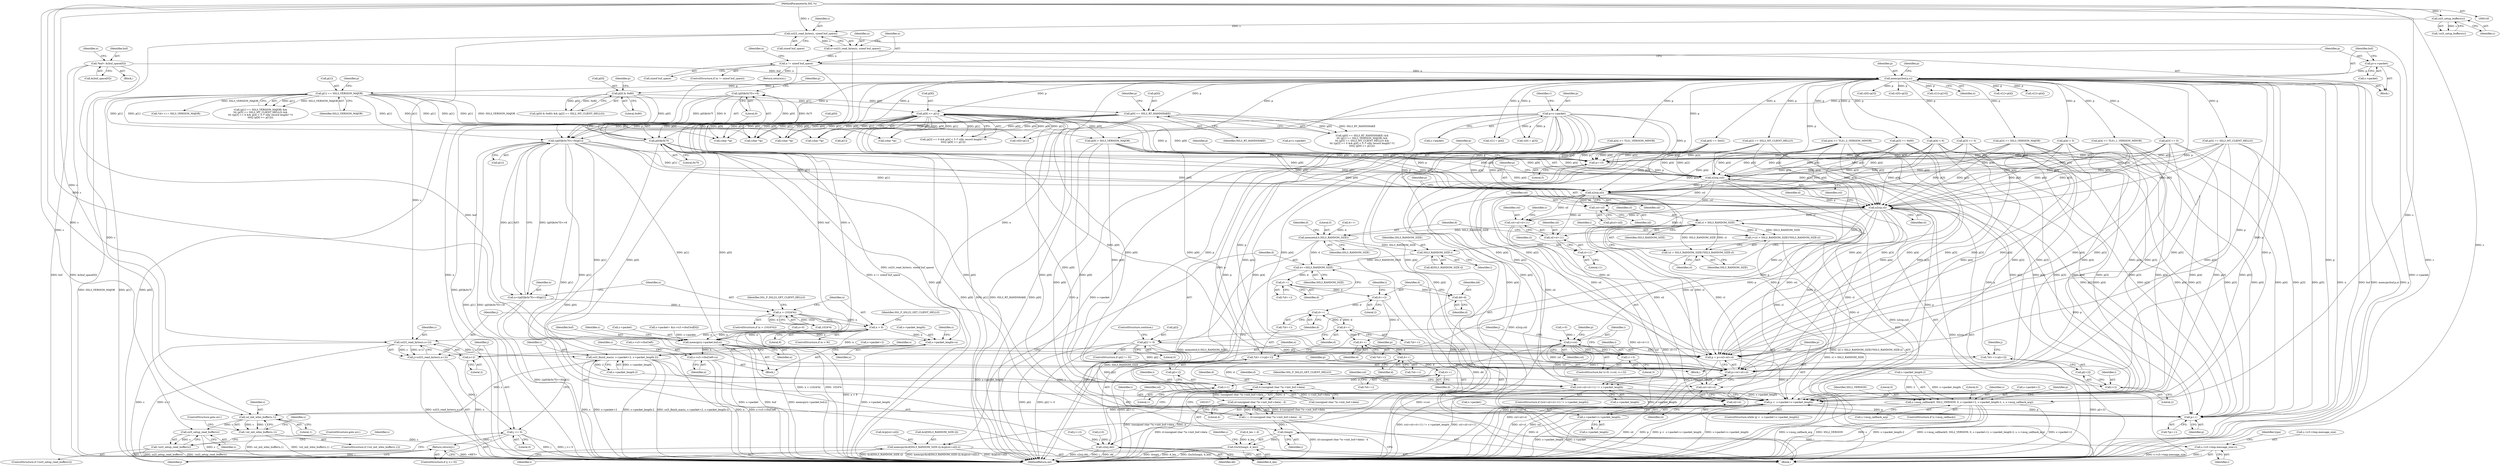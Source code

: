 digraph "0_openssl_26a59d9b46574e457870197dffa802871b4c8fc7_0@array" {
"1000736" [label="(Call,((p[0]&0x7f)<<8)|p[1])"];
"1000737" [label="(Call,(p[0]&0x7f)<<8)"];
"1000738" [label="(Call,p[0]&0x7f)"];
"1000715" [label="(Call,p=s->packet)"];
"1000219" [label="(Call,p[0] & 0x80)"];
"1000213" [label="(Call,memcpy(buf,p,n))"];
"1000150" [label="(Call,*buf= &(buf_space[0]))"];
"1000208" [label="(Call,p=s->packet)"];
"1000202" [label="(Call,n != sizeof buf_space)"];
"1000195" [label="(Call,n=ssl23_read_bytes(s, sizeof buf_space))"];
"1000197" [label="(Call,ssl23_read_bytes(s, sizeof buf_space))"];
"1000192" [label="(Call,ssl3_setup_buffers(s))"];
"1000146" [label="(MethodParameterIn,SSL *s)"];
"1000428" [label="(Call,p[0] == SSL3_RT_HANDSHAKE)"];
"1000434" [label="(Call,p[1] == SSL3_VERSION_MAJOR)"];
"1000457" [label="(Call,p[9] >= p[1])"];
"1000734" [label="(Call,n=((p[0]&0x7f)<<8)|p[1])"];
"1000748" [label="(Call,n > (1024*4))"];
"1000759" [label="(Call,n < 9)"];
"1000769" [label="(Call,ssl23_read_bytes(s,n+2))"];
"1000767" [label="(Call,j=ssl23_read_bytes(s,n+2))"];
"1000775" [label="(Call,j <= 0)"];
"1000778" [label="(Return,return(j);)"];
"1000780" [label="(Call,ssl3_finish_mac(s, s->packet+2, s->packet_length-2))"];
"1000796" [label="(Call,s->msg_callback(0, SSL2_VERSION, 0, s->packet+2, s->packet_length-2, s, s->msg_callback_arg))"];
"1001095" [label="(Call,ssl_init_wbio_buffer(s,1))"];
"1001094" [label="(Call,!ssl_init_wbio_buffer(s,1))"];
"1001116" [label="(Call,ssl3_setup_read_buffer(s))"];
"1001115" [label="(Call,!ssl3_setup_read_buffer(s))"];
"1000771" [label="(Call,n+2)"];
"1001099" [label="(Call,s->packet_length=n)"];
"1001133" [label="(Call,memcpy(s->packet,buf,n))"];
"1001139" [label="(Call,s->s3->rbuf.left=n)"];
"1000819" [label="(Call,p+=5)"];
"1000822" [label="(Call,n2s(p,csl))"];
"1000825" [label="(Call,n2s(p,sil))"];
"1000828" [label="(Call,n2s(p,cl))"];
"1000841" [label="(Call,(csl+sil+cl+11) != s->packet_length)"];
"1000985" [label="(Call,p <  s->packet+s->packet_length)"];
"1001000" [label="(Call,p++)"];
"1000987" [label="(Call,s->packet+s->packet_length)"];
"1000842" [label="(Call,csl+sil+cl+11)"];
"1000844" [label="(Call,sil+cl+11)"];
"1000846" [label="(Call,cl+11)"];
"1000883" [label="(Call,cl > SSL3_RANDOM_SIZE)"];
"1000880" [label="(Call,i=(cl > SSL3_RANDOM_SIZE)?SSL3_RANDOM_SIZE:cl)"];
"1000896" [label="(Call,SSL3_RANDOM_SIZE-i)"];
"1000892" [label="(Call,memcpy(&(d[SSL3_RANDOM_SIZE-i]),&(p[csl+sil]),i))"];
"1000906" [label="(Call,d+=SSL3_RANDOM_SIZE)"];
"1000911" [label="(Call,d++)"];
"1000917" [label="(Call,dd=d)"];
"1000962" [label="(Call,s2n(j,dd))"];
"1000920" [label="(Call,d+=2)"];
"1000943" [label="(Call,d++)"];
"1000952" [label="(Call,d++)"];
"1000967" [label="(Call,d++)"];
"1000972" [label="(Call,d++)"];
"1000997" [label="(Call,d++)"];
"1001005" [label="(Call,d-(unsigned char *)s->init_buf->data)"];
"1001004" [label="(Call,(d-(unsigned char *)s->init_buf->data) - 4)"];
"1001002" [label="(Call,i = (d-(unsigned char *)s->init_buf->data) - 4)"];
"1001016" [label="(Call,(long)i)"];
"1001015" [label="(Call,l2n3((long)i, d_len))"];
"1001038" [label="(Call,s->s3->tmp.message_size=i)"];
"1000882" [label="(Call,(cl > SSL3_RANDOM_SIZE)?SSL3_RANDOM_SIZE:cl)"];
"1000888" [label="(Call,memset(d,0,SSL3_RANDOM_SIZE))"];
"1000975" [label="(Call,p = p+csl+sil+cl)"];
"1000977" [label="(Call,p+csl+sil+cl)"];
"1000979" [label="(Call,csl+sil+cl)"];
"1000981" [label="(Call,sil+cl)"];
"1000935" [label="(Call,p[i] != 0)"];
"1000941" [label="(Call,*(d++)=p[i+1])"];
"1000950" [label="(Call,*(d++)=p[i+2])"];
"1000902" [label="(Call,csl+sil)"];
"1000927" [label="(Call,i<csl)"];
"1000930" [label="(Call,i+=3)"];
"1000947" [label="(Call,i+1)"];
"1000956" [label="(Call,i+2)"];
"1001073" [label="(Block,)"];
"1000797" [label="(Literal,0)"];
"1000243" [label="(Call,v[0]=p[3])"];
"1000830" [label="(Identifier,cl)"];
"1000810" [label="(Identifier,s)"];
"1000841" [label="(Call,(csl+sil+cl+11) != s->packet_length)"];
"1000868" [label="(Call,*(d++) = SSL3_VERSION_MAJOR)"];
"1000764" [label="(Identifier,SSL_F_SSL23_GET_CLIENT_HELLO)"];
"1000912" [label="(Identifier,d)"];
"1001049" [label="(Identifier,type)"];
"1000269" [label="(Call,p[3] == SSL3_VERSION_MAJOR)"];
"1001152" [label="(Identifier,s)"];
"1000948" [label="(Identifier,i)"];
"1000952" [label="(Call,d++)"];
"1000750" [label="(Call,1024*4)"];
"1000895" [label="(Identifier,d)"];
"1000769" [label="(Call,ssl23_read_bytes(s,n+2))"];
"1000435" [label="(Call,p[1])"];
"1000845" [label="(Identifier,sil)"];
"1001015" [label="(Call,l2n3((long)i, d_len))"];
"1000452" [label="(Call,p[4] < 5)"];
"1000920" [label="(Call,d+=2)"];
"1000971" [label="(Call,*(d++))"];
"1000152" [label="(Call,&(buf_space[0]))"];
"1000432" [label="(Identifier,SSL3_RT_HANDSHAKE)"];
"1001137" [label="(Identifier,buf)"];
"1000761" [label="(Literal,9)"];
"1000889" [label="(Identifier,d)"];
"1000890" [label="(Literal,0)"];
"1000924" [label="(Call,i=0)"];
"1000734" [label="(Call,n=((p[0]&0x7f)<<8)|p[1])"];
"1000722" [label="(Identifier,v)"];
"1000147" [label="(Block,)"];
"1001252" [label="(MethodReturn,int)"];
"1000207" [label="(Identifier,n)"];
"1000832" [label="(Identifier,d)"];
"1001005" [label="(Call,d-(unsigned char *)s->init_buf->data)"];
"1000442" [label="(Identifier,p)"];
"1000921" [label="(Identifier,d)"];
"1001004" [label="(Call,(d-(unsigned char *)s->init_buf->data) - 4)"];
"1000433" [label="(Call,(p[1] == SSL3_VERSION_MAJOR) &&\n\t\t\t (p[5] == SSL3_MT_CLIENT_HELLO) &&\n\t\t\t ((p[3] == 0 && p[4] < 5 /* silly record length? */)\n\t\t\t\t|| (p[9] >= p[1])))"];
"1000980" [label="(Identifier,csl)"];
"1000210" [label="(Call,s->packet)"];
"1001096" [label="(Identifier,s)"];
"1000904" [label="(Identifier,sil)"];
"1000966" [label="(Call,*(d++))"];
"1000900" [label="(Call,p[csl+sil])"];
"1000748" [label="(Call,n > (1024*4))"];
"1000964" [label="(Identifier,dd)"];
"1000199" [label="(Call,sizeof buf_space)"];
"1000767" [label="(Call,j=ssl23_read_bytes(s,n+2))"];
"1000814" [label="(Call,p=s->packet)"];
"1000661" [label="(Call,(char *)p)"];
"1000794" [label="(Identifier,s)"];
"1001101" [label="(Identifier,s)"];
"1000927" [label="(Call,i<csl)"];
"1000894" [label="(Call,d[SSL3_RANDOM_SIZE-i])"];
"1000849" [label="(Call,s->packet_length)"];
"1000905" [label="(Identifier,i)"];
"1000787" [label="(Call,s->packet_length-2)"];
"1000825" [label="(Call,n2s(p,sil))"];
"1001000" [label="(Call,p++)"];
"1000987" [label="(Call,s->packet+s->packet_length)"];
"1001116" [label="(Call,ssl3_setup_read_buffer(s))"];
"1000771" [label="(Call,n+2)"];
"1000768" [label="(Identifier,j)"];
"1000951" [label="(Call,*(d++))"];
"1000958" [label="(Literal,2)"];
"1000886" [label="(Identifier,SSL3_RANDOM_SIZE)"];
"1000930" [label="(Call,i+=3)"];
"1000973" [label="(Identifier,d)"];
"1000777" [label="(Literal,0)"];
"1000940" [label="(ControlStructure,continue;)"];
"1000888" [label="(Call,memset(d,0,SSL3_RANDOM_SIZE))"];
"1000883" [label="(Call,cl > SSL3_RANDOM_SIZE)"];
"1000875" [label="(Call,d++)"];
"1000760" [label="(Identifier,n)"];
"1000743" [label="(Literal,8)"];
"1000800" [label="(Call,s->packet+2)"];
"1000902" [label="(Call,csl+sil)"];
"1000936" [label="(Call,p[i])"];
"1000759" [label="(Call,n < 9)"];
"1001095" [label="(Call,ssl_init_wbio_buffer(s,1))"];
"1000146" [label="(MethodParameterIn,SSL *s)"];
"1000882" [label="(Call,(cl > SSL3_RANDOM_SIZE)?SSL3_RANDOM_SIZE:cl)"];
"1000819" [label="(Call,p+=5)"];
"1000219" [label="(Call,p[0] & 0x80)"];
"1000275" [label="(Call,v[0]=p[3])"];
"1000445" [label="(Call,(p[3] == 0 && p[4] < 5 /* silly record length? */)\n\t\t\t\t|| (p[9] >= p[1]))"];
"1000997" [label="(Call,d++)"];
"1000465" [label="(Call,v[0]=p[1])"];
"1000323" [label="(Call,p[4] >= TLS1_1_VERSION_MINOR)"];
"1000972" [label="(Call,d++)"];
"1000957" [label="(Identifier,i)"];
"1000885" [label="(Identifier,SSL3_RANDOM_SIZE)"];
"1000860" [label="(Identifier,d)"];
"1000195" [label="(Call,n=ssl23_read_bytes(s, sizeof buf_space))"];
"1000773" [label="(Literal,2)"];
"1000755" [label="(Identifier,SSL_F_SSL23_GET_CLIENT_HELLO)"];
"1000474" [label="(Call,p[3] == 0)"];
"1000180" [label="(Block,)"];
"1001019" [label="(Identifier,d_len)"];
"1000501" [label="(Call,v[1]=p[10])"];
"1000846" [label="(Call,cl+11)"];
"1000676" [label="(Call,(char *)p)"];
"1000635" [label="(Call,(char *)p)"];
"1000959" [label="(Call,j+=2)"];
"1000962" [label="(Call,s2n(j,dd))"];
"1000758" [label="(ControlStructure,if (n < 9))"];
"1000925" [label="(Identifier,i)"];
"1000929" [label="(Identifier,csl)"];
"1001016" [label="(Call,(long)i)"];
"1000434" [label="(Call,p[1] == SSL3_VERSION_MAJOR)"];
"1001002" [label="(Call,i = (d-(unsigned char *)s->init_buf->data) - 4)"];
"1000479" [label="(Call,p[4] < 6)"];
"1000805" [label="(Call,s->packet_length-2)"];
"1000203" [label="(Identifier,n)"];
"1000822" [label="(Call,n2s(p,csl))"];
"1000226" [label="(Identifier,p)"];
"1001139" [label="(Call,s->s3->rbuf.left=n)"];
"1001018" [label="(Identifier,i)"];
"1000917" [label="(Call,dd=d)"];
"1000918" [label="(Identifier,dd)"];
"1000944" [label="(Identifier,d)"];
"1001024" [label="(Identifier,s)"];
"1000986" [label="(Identifier,p)"];
"1000429" [label="(Call,p[0])"];
"1000440" [label="(Call,p[5] == SSL3_MT_CLIENT_HELLO)"];
"1000737" [label="(Call,(p[0]&0x7f)<<8)"];
"1001006" [label="(Identifier,d)"];
"1000981" [label="(Call,sil+cl)"];
"1000982" [label="(Identifier,sil)"];
"1000202" [label="(Call,n != sizeof buf_space)"];
"1000490" [label="(Call,p[9] > SSL3_VERSION_MAJOR)"];
"1000644" [label="(Call,(char *)p)"];
"1000770" [label="(Identifier,s)"];
"1001094" [label="(Call,!ssl_init_wbio_buffer(s,1))"];
"1000438" [label="(Identifier,SSL3_VERSION_MAJOR)"];
"1001100" [label="(Call,s->packet_length)"];
"1001001" [label="(Identifier,p)"];
"1001121" [label="(Identifier,s)"];
"1001046" [label="(Identifier,i)"];
"1000216" [label="(Identifier,n)"];
"1000774" [label="(ControlStructure,if (j <= 0))"];
"1000727" [label="(Call,v[1] = p[4])"];
"1000815" [label="(Identifier,p)"];
"1000829" [label="(Identifier,p)"];
"1000942" [label="(Call,*(d++))"];
"1001118" [label="(ControlStructure,goto err;)"];
"1000998" [label="(Identifier,d)"];
"1000250" [label="(Call,v[1]=p[4])"];
"1000711" [label="(Block,)"];
"1001014" [label="(Literal,4)"];
"1000945" [label="(Call,p[i+1])"];
"1000988" [label="(Call,s->packet)"];
"1000910" [label="(Call,*(d++))"];
"1000923" [label="(ControlStructure,for (i=0; i<csl; i+=3))"];
"1000779" [label="(Identifier,j)"];
"1000191" [label="(Call,!ssl3_setup_buffers(s))"];
"1000984" [label="(ControlStructure,while (p <  s->packet+s->packet_length))"];
"1000978" [label="(Identifier,p)"];
"1000914" [label="(Call,j=0)"];
"1000843" [label="(Identifier,csl)"];
"1000749" [label="(Identifier,n)"];
"1000782" [label="(Call,s->packet+2)"];
"1000828" [label="(Call,n2s(p,cl))"];
"1000232" [label="(Call,p[3] == 0x00)"];
"1000880" [label="(Call,i=(cl > SSL3_RANDOM_SIZE)?SSL3_RANDOM_SIZE:cl)"];
"1001007" [label="(Call,(unsigned char *)s->init_buf->data)"];
"1001138" [label="(Identifier,n)"];
"1000954" [label="(Call,p[i+2])"];
"1000898" [label="(Identifier,i)"];
"1000736" [label="(Call,((p[0]&0x7f)<<8)|p[1])"];
"1000739" [label="(Call,p[0])"];
"1000881" [label="(Identifier,i)"];
"1000884" [label="(Identifier,cl)"];
"1000847" [label="(Identifier,cl)"];
"1000919" [label="(Identifier,d)"];
"1001003" [label="(Identifier,i)"];
"1000716" [label="(Identifier,p)"];
"1001098" [label="(ControlStructure,goto err;)"];
"1001140" [label="(Call,s->s3->rbuf.left)"];
"1001143" [label="(Identifier,s)"];
"1000963" [label="(Identifier,j)"];
"1000192" [label="(Call,ssl3_setup_buffers(s))"];
"1000775" [label="(Call,j <= 0)"];
"1000781" [label="(Identifier,s)"];
"1000457" [label="(Call,p[9] >= p[1])"];
"1000842" [label="(Call,csl+sil+cl+11)"];
"1000458" [label="(Call,p[9])"];
"1000891" [label="(Identifier,SSL3_RANDOM_SIZE)"];
"1000932" [label="(Literal,3)"];
"1000213" [label="(Call,memcpy(buf,p,n))"];
"1000907" [label="(Identifier,d)"];
"1000198" [label="(Identifier,s)"];
"1000897" [label="(Identifier,SSL3_RANDOM_SIZE)"];
"1000862" [label="(Call,d_len = d)"];
"1000208" [label="(Call,p=s->packet)"];
"1000745" [label="(Identifier,p)"];
"1000906" [label="(Call,d+=SSL3_RANDOM_SIZE)"];
"1000967" [label="(Call,d++)"];
"1000776" [label="(Identifier,j)"];
"1000991" [label="(Call,s->packet_length)"];
"1000193" [label="(Identifier,s)"];
"1000827" [label="(Identifier,sil)"];
"1001133" [label="(Call,memcpy(s->packet,buf,n))"];
"1000824" [label="(Identifier,csl)"];
"1000215" [label="(Identifier,p)"];
"1000947" [label="(Call,i+1)"];
"1000975" [label="(Call,p = p+csl+sil+cl)"];
"1001038" [label="(Call,s->s3->tmp.message_size=i)"];
"1000896" [label="(Call,SSL3_RANDOM_SIZE-i)"];
"1000717" [label="(Call,s->packet)"];
"1001103" [label="(Identifier,n)"];
"1000778" [label="(Return,return(j);)"];
"1001134" [label="(Call,s->packet)"];
"1000899" [label="(Call,&(p[csl+sil]))"];
"1000968" [label="(Identifier,d)"];
"1000893" [label="(Call,&(d[SSL3_RANDOM_SIZE-i]))"];
"1000220" [label="(Call,p[0])"];
"1000204" [label="(Call,sizeof buf_space)"];
"1001115" [label="(Call,!ssl3_setup_read_buffer(s))"];
"1000201" [label="(ControlStructure,if (n != sizeof buf_space))"];
"1001147" [label="(Identifier,n)"];
"1000939" [label="(Literal,0)"];
"1000298" [label="(Call,p[4] >= TLS1_2_VERSION_MINOR)"];
"1000290" [label="(Call,p[4] >= TLS1_VERSION_MINOR)"];
"1001114" [label="(ControlStructure,if (!ssl3_setup_read_buffer(s)))"];
"1000653" [label="(Call,(char *)p)"];
"1000165" [label="(Call,n=0)"];
"1000197" [label="(Call,ssl23_read_bytes(s, sizeof buf_space))"];
"1000979" [label="(Call,csl+sil+cl)"];
"1000999" [label="(Call,*(p++))"];
"1000943" [label="(Call,d++)"];
"1001097" [label="(Literal,1)"];
"1000428" [label="(Call,p[0] == SSL3_RT_HANDSHAKE)"];
"1000976" [label="(Identifier,p)"];
"1000772" [label="(Identifier,n)"];
"1000953" [label="(Identifier,d)"];
"1000823" [label="(Identifier,p)"];
"1000850" [label="(Identifier,s)"];
"1000715" [label="(Call,p=s->packet)"];
"1000933" [label="(Block,)"];
"1000223" [label="(Literal,0x80)"];
"1001039" [label="(Call,s->s3->tmp.message_size)"];
"1000937" [label="(Identifier,p)"];
"1000237" [label="(Call,p[4] == 0x02)"];
"1000436" [label="(Identifier,p)"];
"1000747" [label="(ControlStructure,if (n > (1024*4)))"];
"1000985" [label="(Call,p <  s->packet+s->packet_length)"];
"1000798" [label="(Identifier,SSL2_VERSION)"];
"1000934" [label="(ControlStructure,if (p[i] != 0))"];
"1000949" [label="(Literal,1)"];
"1001119" [label="(Call,s->packet= &(s->s3->rbuf.buf[0]))"];
"1000218" [label="(Call,(p[0] & 0x80) && (p[2] == SSL2_MT_CLIENT_HELLO))"];
"1000214" [label="(Identifier,buf)"];
"1000166" [label="(Identifier,n)"];
"1000854" [label="(Identifier,SSL_F_SSL23_GET_CLIENT_HELLO)"];
"1001099" [label="(Call,s->packet_length=n)"];
"1000206" [label="(Return,return(n);)"];
"1000735" [label="(Identifier,n)"];
"1000996" [label="(Call,*(d++))"];
"1000960" [label="(Identifier,j)"];
"1000983" [label="(Identifier,cl)"];
"1000224" [label="(Call,p[2] == SSL2_MT_CLIENT_HELLO)"];
"1000221" [label="(Identifier,p)"];
"1000780" [label="(Call,ssl3_finish_mac(s, s->packet+2, s->packet_length-2))"];
"1000209" [label="(Identifier,p)"];
"1000796" [label="(Call,s->msg_callback(0, SSL2_VERSION, 0, s->packet+2, s->packet_length-2, s, s->msg_callback_arg))"];
"1000447" [label="(Call,p[3] == 0)"];
"1000151" [label="(Identifier,buf)"];
"1000427" [label="(Call,(p[0] == SSL3_RT_HANDSHAKE) &&\n\t\t\t (p[1] == SSL3_VERSION_MAJOR) &&\n\t\t\t (p[5] == SSL3_MT_CLIENT_HELLO) &&\n\t\t\t ((p[3] == 0 && p[4] < 5 /* silly record length? */)\n\t\t\t\t|| (p[9] >= p[1])))"];
"1000461" [label="(Call,p[1])"];
"1000811" [label="(Call,s->msg_callback_arg)"];
"1000956" [label="(Call,i+2)"];
"1000738" [label="(Call,p[0]&0x7f)"];
"1000792" [label="(ControlStructure,if (s->msg_callback))"];
"1000150" [label="(Call,*buf= &(buf_space[0]))"];
"1000820" [label="(Identifier,p)"];
"1000908" [label="(Identifier,SSL3_RANDOM_SIZE)"];
"1000928" [label="(Identifier,i)"];
"1000742" [label="(Literal,0x7f)"];
"1000844" [label="(Call,sil+cl+11)"];
"1000977" [label="(Call,p+csl+sil+cl)"];
"1000799" [label="(Literal,0)"];
"1000887" [label="(Identifier,cl)"];
"1001117" [label="(Identifier,s)"];
"1000840" [label="(ControlStructure,if ((csl+sil+cl+11) != s->packet_length))"];
"1000848" [label="(Literal,11)"];
"1001093" [label="(ControlStructure,if (!ssl_init_wbio_buffer(s,1)))"];
"1000744" [label="(Call,p[1])"];
"1000931" [label="(Identifier,i)"];
"1000950" [label="(Call,*(d++)=p[i+2])"];
"1000282" [label="(Call,v[1]=p[4])"];
"1000826" [label="(Identifier,p)"];
"1000821" [label="(Literal,5)"];
"1001109" [label="(Identifier,s)"];
"1000935" [label="(Call,p[i] != 0)"];
"1000911" [label="(Call,d++)"];
"1000196" [label="(Identifier,n)"];
"1000922" [label="(Literal,2)"];
"1000892" [label="(Call,memcpy(&(d[SSL3_RANDOM_SIZE-i]),&(p[csl+sil]),i))"];
"1000941" [label="(Call,*(d++)=p[i+1])"];
"1000720" [label="(Call,v[0] = p[3])"];
"1000903" [label="(Identifier,csl)"];
"1000736" -> "1000734"  [label="AST: "];
"1000736" -> "1000744"  [label="CFG: "];
"1000737" -> "1000736"  [label="AST: "];
"1000744" -> "1000736"  [label="AST: "];
"1000734" -> "1000736"  [label="CFG: "];
"1000736" -> "1001252"  [label="DDG: p[1]"];
"1000736" -> "1001252"  [label="DDG: (p[0]&0x7f)<<8"];
"1000736" -> "1000734"  [label="DDG: (p[0]&0x7f)<<8"];
"1000736" -> "1000734"  [label="DDG: p[1]"];
"1000737" -> "1000736"  [label="DDG: p[0]&0x7f"];
"1000737" -> "1000736"  [label="DDG: 8"];
"1000434" -> "1000736"  [label="DDG: p[1]"];
"1000457" -> "1000736"  [label="DDG: p[1]"];
"1000715" -> "1000736"  [label="DDG: p"];
"1000213" -> "1000736"  [label="DDG: p"];
"1000736" -> "1000819"  [label="DDG: p[1]"];
"1000736" -> "1000822"  [label="DDG: p[1]"];
"1000736" -> "1000825"  [label="DDG: p[1]"];
"1000736" -> "1000828"  [label="DDG: p[1]"];
"1000736" -> "1000975"  [label="DDG: p[1]"];
"1000736" -> "1000977"  [label="DDG: p[1]"];
"1000736" -> "1000985"  [label="DDG: p[1]"];
"1000736" -> "1001000"  [label="DDG: p[1]"];
"1000737" -> "1000743"  [label="CFG: "];
"1000738" -> "1000737"  [label="AST: "];
"1000743" -> "1000737"  [label="AST: "];
"1000745" -> "1000737"  [label="CFG: "];
"1000737" -> "1001252"  [label="DDG: p[0]&0x7f"];
"1000738" -> "1000737"  [label="DDG: p[0]"];
"1000738" -> "1000737"  [label="DDG: 0x7f"];
"1000738" -> "1000742"  [label="CFG: "];
"1000739" -> "1000738"  [label="AST: "];
"1000742" -> "1000738"  [label="AST: "];
"1000743" -> "1000738"  [label="CFG: "];
"1000738" -> "1001252"  [label="DDG: p[0]"];
"1000715" -> "1000738"  [label="DDG: p"];
"1000219" -> "1000738"  [label="DDG: p[0]"];
"1000428" -> "1000738"  [label="DDG: p[0]"];
"1000738" -> "1000819"  [label="DDG: p[0]"];
"1000738" -> "1000822"  [label="DDG: p[0]"];
"1000738" -> "1000825"  [label="DDG: p[0]"];
"1000738" -> "1000828"  [label="DDG: p[0]"];
"1000738" -> "1000975"  [label="DDG: p[0]"];
"1000738" -> "1000977"  [label="DDG: p[0]"];
"1000738" -> "1000985"  [label="DDG: p[0]"];
"1000738" -> "1001000"  [label="DDG: p[0]"];
"1000715" -> "1000711"  [label="AST: "];
"1000715" -> "1000717"  [label="CFG: "];
"1000716" -> "1000715"  [label="AST: "];
"1000717" -> "1000715"  [label="AST: "];
"1000722" -> "1000715"  [label="CFG: "];
"1000715" -> "1001252"  [label="DDG: p"];
"1000715" -> "1001252"  [label="DDG: s->packet"];
"1000715" -> "1000720"  [label="DDG: p"];
"1000715" -> "1000727"  [label="DDG: p"];
"1000715" -> "1000819"  [label="DDG: p"];
"1000715" -> "1000822"  [label="DDG: p"];
"1000715" -> "1000825"  [label="DDG: p"];
"1000715" -> "1000828"  [label="DDG: p"];
"1000715" -> "1000975"  [label="DDG: p"];
"1000715" -> "1000977"  [label="DDG: p"];
"1000715" -> "1000985"  [label="DDG: p"];
"1000715" -> "1001000"  [label="DDG: p"];
"1000219" -> "1000218"  [label="AST: "];
"1000219" -> "1000223"  [label="CFG: "];
"1000220" -> "1000219"  [label="AST: "];
"1000223" -> "1000219"  [label="AST: "];
"1000226" -> "1000219"  [label="CFG: "];
"1000218" -> "1000219"  [label="CFG: "];
"1000219" -> "1001252"  [label="DDG: p[0]"];
"1000219" -> "1000218"  [label="DDG: p[0]"];
"1000219" -> "1000218"  [label="DDG: 0x80"];
"1000213" -> "1000219"  [label="DDG: p"];
"1000219" -> "1000428"  [label="DDG: p[0]"];
"1000213" -> "1000180"  [label="AST: "];
"1000213" -> "1000216"  [label="CFG: "];
"1000214" -> "1000213"  [label="AST: "];
"1000215" -> "1000213"  [label="AST: "];
"1000216" -> "1000213"  [label="AST: "];
"1000221" -> "1000213"  [label="CFG: "];
"1000213" -> "1001252"  [label="DDG: n"];
"1000213" -> "1001252"  [label="DDG: buf"];
"1000213" -> "1001252"  [label="DDG: memcpy(buf,p,n)"];
"1000213" -> "1001252"  [label="DDG: p"];
"1000150" -> "1000213"  [label="DDG: buf"];
"1000208" -> "1000213"  [label="DDG: p"];
"1000202" -> "1000213"  [label="DDG: n"];
"1000213" -> "1000224"  [label="DDG: p"];
"1000213" -> "1000232"  [label="DDG: p"];
"1000213" -> "1000237"  [label="DDG: p"];
"1000213" -> "1000243"  [label="DDG: p"];
"1000213" -> "1000250"  [label="DDG: p"];
"1000213" -> "1000269"  [label="DDG: p"];
"1000213" -> "1000275"  [label="DDG: p"];
"1000213" -> "1000282"  [label="DDG: p"];
"1000213" -> "1000290"  [label="DDG: p"];
"1000213" -> "1000298"  [label="DDG: p"];
"1000213" -> "1000323"  [label="DDG: p"];
"1000213" -> "1000428"  [label="DDG: p"];
"1000213" -> "1000434"  [label="DDG: p"];
"1000213" -> "1000440"  [label="DDG: p"];
"1000213" -> "1000447"  [label="DDG: p"];
"1000213" -> "1000452"  [label="DDG: p"];
"1000213" -> "1000457"  [label="DDG: p"];
"1000213" -> "1000465"  [label="DDG: p"];
"1000213" -> "1000474"  [label="DDG: p"];
"1000213" -> "1000479"  [label="DDG: p"];
"1000213" -> "1000490"  [label="DDG: p"];
"1000213" -> "1000501"  [label="DDG: p"];
"1000213" -> "1000635"  [label="DDG: p"];
"1000213" -> "1000720"  [label="DDG: p"];
"1000213" -> "1000727"  [label="DDG: p"];
"1000213" -> "1000819"  [label="DDG: p"];
"1000213" -> "1000822"  [label="DDG: p"];
"1000213" -> "1000825"  [label="DDG: p"];
"1000213" -> "1000828"  [label="DDG: p"];
"1000213" -> "1000975"  [label="DDG: p"];
"1000213" -> "1000977"  [label="DDG: p"];
"1000213" -> "1000985"  [label="DDG: p"];
"1000213" -> "1001000"  [label="DDG: p"];
"1000213" -> "1001099"  [label="DDG: n"];
"1000213" -> "1001133"  [label="DDG: buf"];
"1000213" -> "1001133"  [label="DDG: n"];
"1000150" -> "1000147"  [label="AST: "];
"1000150" -> "1000152"  [label="CFG: "];
"1000151" -> "1000150"  [label="AST: "];
"1000152" -> "1000150"  [label="AST: "];
"1000166" -> "1000150"  [label="CFG: "];
"1000150" -> "1001252"  [label="DDG: buf"];
"1000150" -> "1001252"  [label="DDG: &(buf_space[0])"];
"1000150" -> "1001133"  [label="DDG: buf"];
"1000208" -> "1000180"  [label="AST: "];
"1000208" -> "1000210"  [label="CFG: "];
"1000209" -> "1000208"  [label="AST: "];
"1000210" -> "1000208"  [label="AST: "];
"1000214" -> "1000208"  [label="CFG: "];
"1000208" -> "1001252"  [label="DDG: s->packet"];
"1000202" -> "1000201"  [label="AST: "];
"1000202" -> "1000204"  [label="CFG: "];
"1000203" -> "1000202"  [label="AST: "];
"1000204" -> "1000202"  [label="AST: "];
"1000207" -> "1000202"  [label="CFG: "];
"1000209" -> "1000202"  [label="CFG: "];
"1000202" -> "1001252"  [label="DDG: n"];
"1000202" -> "1001252"  [label="DDG: n != sizeof buf_space"];
"1000195" -> "1000202"  [label="DDG: n"];
"1000202" -> "1000206"  [label="DDG: n"];
"1000195" -> "1000180"  [label="AST: "];
"1000195" -> "1000197"  [label="CFG: "];
"1000196" -> "1000195"  [label="AST: "];
"1000197" -> "1000195"  [label="AST: "];
"1000203" -> "1000195"  [label="CFG: "];
"1000195" -> "1001252"  [label="DDG: ssl23_read_bytes(s, sizeof buf_space)"];
"1000197" -> "1000195"  [label="DDG: s"];
"1000197" -> "1000199"  [label="CFG: "];
"1000198" -> "1000197"  [label="AST: "];
"1000199" -> "1000197"  [label="AST: "];
"1000197" -> "1001252"  [label="DDG: s"];
"1000192" -> "1000197"  [label="DDG: s"];
"1000146" -> "1000197"  [label="DDG: s"];
"1000197" -> "1000769"  [label="DDG: s"];
"1000197" -> "1001095"  [label="DDG: s"];
"1000192" -> "1000191"  [label="AST: "];
"1000192" -> "1000193"  [label="CFG: "];
"1000193" -> "1000192"  [label="AST: "];
"1000191" -> "1000192"  [label="CFG: "];
"1000192" -> "1000191"  [label="DDG: s"];
"1000146" -> "1000192"  [label="DDG: s"];
"1000146" -> "1000145"  [label="AST: "];
"1000146" -> "1001252"  [label="DDG: s"];
"1000146" -> "1000769"  [label="DDG: s"];
"1000146" -> "1000780"  [label="DDG: s"];
"1000146" -> "1000796"  [label="DDG: s"];
"1000146" -> "1001095"  [label="DDG: s"];
"1000146" -> "1001116"  [label="DDG: s"];
"1000428" -> "1000427"  [label="AST: "];
"1000428" -> "1000432"  [label="CFG: "];
"1000429" -> "1000428"  [label="AST: "];
"1000432" -> "1000428"  [label="AST: "];
"1000436" -> "1000428"  [label="CFG: "];
"1000427" -> "1000428"  [label="CFG: "];
"1000428" -> "1001252"  [label="DDG: SSL3_RT_HANDSHAKE"];
"1000428" -> "1001252"  [label="DDG: p[0]"];
"1000428" -> "1000427"  [label="DDG: p[0]"];
"1000428" -> "1000427"  [label="DDG: SSL3_RT_HANDSHAKE"];
"1000428" -> "1000635"  [label="DDG: p[0]"];
"1000428" -> "1000644"  [label="DDG: p[0]"];
"1000428" -> "1000653"  [label="DDG: p[0]"];
"1000428" -> "1000661"  [label="DDG: p[0]"];
"1000428" -> "1000676"  [label="DDG: p[0]"];
"1000434" -> "1000433"  [label="AST: "];
"1000434" -> "1000438"  [label="CFG: "];
"1000435" -> "1000434"  [label="AST: "];
"1000438" -> "1000434"  [label="AST: "];
"1000442" -> "1000434"  [label="CFG: "];
"1000433" -> "1000434"  [label="CFG: "];
"1000434" -> "1001252"  [label="DDG: SSL3_VERSION_MAJOR"];
"1000434" -> "1001252"  [label="DDG: p[1]"];
"1000434" -> "1000433"  [label="DDG: p[1]"];
"1000434" -> "1000433"  [label="DDG: SSL3_VERSION_MAJOR"];
"1000434" -> "1000457"  [label="DDG: p[1]"];
"1000434" -> "1000465"  [label="DDG: p[1]"];
"1000434" -> "1000490"  [label="DDG: SSL3_VERSION_MAJOR"];
"1000434" -> "1000635"  [label="DDG: p[1]"];
"1000434" -> "1000644"  [label="DDG: p[1]"];
"1000434" -> "1000653"  [label="DDG: p[1]"];
"1000434" -> "1000661"  [label="DDG: p[1]"];
"1000434" -> "1000676"  [label="DDG: p[1]"];
"1000434" -> "1000868"  [label="DDG: SSL3_VERSION_MAJOR"];
"1000457" -> "1000445"  [label="AST: "];
"1000457" -> "1000461"  [label="CFG: "];
"1000458" -> "1000457"  [label="AST: "];
"1000461" -> "1000457"  [label="AST: "];
"1000445" -> "1000457"  [label="CFG: "];
"1000457" -> "1001252"  [label="DDG: p[1]"];
"1000457" -> "1001252"  [label="DDG: p[9]"];
"1000457" -> "1000445"  [label="DDG: p[9]"];
"1000457" -> "1000445"  [label="DDG: p[1]"];
"1000457" -> "1000465"  [label="DDG: p[1]"];
"1000457" -> "1000490"  [label="DDG: p[9]"];
"1000457" -> "1000635"  [label="DDG: p[9]"];
"1000457" -> "1000635"  [label="DDG: p[1]"];
"1000457" -> "1000644"  [label="DDG: p[9]"];
"1000457" -> "1000644"  [label="DDG: p[1]"];
"1000457" -> "1000653"  [label="DDG: p[9]"];
"1000457" -> "1000653"  [label="DDG: p[1]"];
"1000457" -> "1000661"  [label="DDG: p[9]"];
"1000457" -> "1000661"  [label="DDG: p[1]"];
"1000457" -> "1000676"  [label="DDG: p[9]"];
"1000457" -> "1000676"  [label="DDG: p[1]"];
"1000457" -> "1000819"  [label="DDG: p[9]"];
"1000457" -> "1000822"  [label="DDG: p[9]"];
"1000457" -> "1000825"  [label="DDG: p[9]"];
"1000457" -> "1000828"  [label="DDG: p[9]"];
"1000457" -> "1000975"  [label="DDG: p[9]"];
"1000457" -> "1000977"  [label="DDG: p[9]"];
"1000457" -> "1000985"  [label="DDG: p[9]"];
"1000457" -> "1001000"  [label="DDG: p[9]"];
"1000734" -> "1000711"  [label="AST: "];
"1000735" -> "1000734"  [label="AST: "];
"1000749" -> "1000734"  [label="CFG: "];
"1000734" -> "1001252"  [label="DDG: ((p[0]&0x7f)<<8)|p[1]"];
"1000734" -> "1000748"  [label="DDG: n"];
"1000748" -> "1000747"  [label="AST: "];
"1000748" -> "1000750"  [label="CFG: "];
"1000749" -> "1000748"  [label="AST: "];
"1000750" -> "1000748"  [label="AST: "];
"1000755" -> "1000748"  [label="CFG: "];
"1000760" -> "1000748"  [label="CFG: "];
"1000748" -> "1001252"  [label="DDG: n > (1024*4)"];
"1000748" -> "1001252"  [label="DDG: 1024*4"];
"1000750" -> "1000748"  [label="DDG: 1024"];
"1000750" -> "1000748"  [label="DDG: 4"];
"1000748" -> "1000759"  [label="DDG: n"];
"1000759" -> "1000758"  [label="AST: "];
"1000759" -> "1000761"  [label="CFG: "];
"1000760" -> "1000759"  [label="AST: "];
"1000761" -> "1000759"  [label="AST: "];
"1000764" -> "1000759"  [label="CFG: "];
"1000768" -> "1000759"  [label="CFG: "];
"1000759" -> "1001252"  [label="DDG: n < 9"];
"1000759" -> "1000769"  [label="DDG: n"];
"1000759" -> "1000771"  [label="DDG: n"];
"1000759" -> "1001099"  [label="DDG: n"];
"1000759" -> "1001133"  [label="DDG: n"];
"1000769" -> "1000767"  [label="AST: "];
"1000769" -> "1000771"  [label="CFG: "];
"1000770" -> "1000769"  [label="AST: "];
"1000771" -> "1000769"  [label="AST: "];
"1000767" -> "1000769"  [label="CFG: "];
"1000769" -> "1001252"  [label="DDG: s"];
"1000769" -> "1001252"  [label="DDG: n+2"];
"1000769" -> "1000767"  [label="DDG: s"];
"1000769" -> "1000767"  [label="DDG: n+2"];
"1000769" -> "1000780"  [label="DDG: s"];
"1000767" -> "1000711"  [label="AST: "];
"1000768" -> "1000767"  [label="AST: "];
"1000776" -> "1000767"  [label="CFG: "];
"1000767" -> "1001252"  [label="DDG: ssl23_read_bytes(s,n+2)"];
"1000767" -> "1000775"  [label="DDG: j"];
"1000775" -> "1000774"  [label="AST: "];
"1000775" -> "1000777"  [label="CFG: "];
"1000776" -> "1000775"  [label="AST: "];
"1000777" -> "1000775"  [label="AST: "];
"1000779" -> "1000775"  [label="CFG: "];
"1000781" -> "1000775"  [label="CFG: "];
"1000775" -> "1001252"  [label="DDG: j"];
"1000775" -> "1001252"  [label="DDG: j <= 0"];
"1000775" -> "1000778"  [label="DDG: j"];
"1000778" -> "1000774"  [label="AST: "];
"1000778" -> "1000779"  [label="CFG: "];
"1000779" -> "1000778"  [label="AST: "];
"1001252" -> "1000778"  [label="CFG: "];
"1000778" -> "1001252"  [label="DDG: <RET>"];
"1000779" -> "1000778"  [label="DDG: j"];
"1000780" -> "1000711"  [label="AST: "];
"1000780" -> "1000787"  [label="CFG: "];
"1000781" -> "1000780"  [label="AST: "];
"1000782" -> "1000780"  [label="AST: "];
"1000787" -> "1000780"  [label="AST: "];
"1000794" -> "1000780"  [label="CFG: "];
"1000780" -> "1001252"  [label="DDG: ssl3_finish_mac(s, s->packet+2, s->packet_length-2)"];
"1000780" -> "1001252"  [label="DDG: s"];
"1000780" -> "1001252"  [label="DDG: s->packet+2"];
"1000780" -> "1001252"  [label="DDG: s->packet_length-2"];
"1000787" -> "1000780"  [label="DDG: s->packet_length"];
"1000787" -> "1000780"  [label="DDG: 2"];
"1000780" -> "1000796"  [label="DDG: s"];
"1000780" -> "1001095"  [label="DDG: s"];
"1000796" -> "1000792"  [label="AST: "];
"1000796" -> "1000811"  [label="CFG: "];
"1000797" -> "1000796"  [label="AST: "];
"1000798" -> "1000796"  [label="AST: "];
"1000799" -> "1000796"  [label="AST: "];
"1000800" -> "1000796"  [label="AST: "];
"1000805" -> "1000796"  [label="AST: "];
"1000810" -> "1000796"  [label="AST: "];
"1000811" -> "1000796"  [label="AST: "];
"1000815" -> "1000796"  [label="CFG: "];
"1000796" -> "1001252"  [label="DDG: s"];
"1000796" -> "1001252"  [label="DDG: s->packet_length-2"];
"1000796" -> "1001252"  [label="DDG: s->msg_callback(0, SSL2_VERSION, 0, s->packet+2, s->packet_length-2, s, s->msg_callback_arg)"];
"1000796" -> "1001252"  [label="DDG: s->packet+2"];
"1000796" -> "1001252"  [label="DDG: s->msg_callback_arg"];
"1000796" -> "1001252"  [label="DDG: SSL2_VERSION"];
"1000805" -> "1000796"  [label="DDG: s->packet_length"];
"1000805" -> "1000796"  [label="DDG: 2"];
"1000796" -> "1001095"  [label="DDG: s"];
"1001095" -> "1001094"  [label="AST: "];
"1001095" -> "1001097"  [label="CFG: "];
"1001096" -> "1001095"  [label="AST: "];
"1001097" -> "1001095"  [label="AST: "];
"1001094" -> "1001095"  [label="CFG: "];
"1001095" -> "1001252"  [label="DDG: s"];
"1001095" -> "1001094"  [label="DDG: s"];
"1001095" -> "1001094"  [label="DDG: 1"];
"1001095" -> "1001116"  [label="DDG: s"];
"1001094" -> "1001093"  [label="AST: "];
"1001098" -> "1001094"  [label="CFG: "];
"1001101" -> "1001094"  [label="CFG: "];
"1001094" -> "1001252"  [label="DDG: !ssl_init_wbio_buffer(s,1)"];
"1001094" -> "1001252"  [label="DDG: ssl_init_wbio_buffer(s,1)"];
"1001116" -> "1001115"  [label="AST: "];
"1001116" -> "1001117"  [label="CFG: "];
"1001117" -> "1001116"  [label="AST: "];
"1001115" -> "1001116"  [label="CFG: "];
"1001116" -> "1001252"  [label="DDG: s"];
"1001116" -> "1001115"  [label="DDG: s"];
"1001115" -> "1001114"  [label="AST: "];
"1001118" -> "1001115"  [label="CFG: "];
"1001121" -> "1001115"  [label="CFG: "];
"1001115" -> "1001252"  [label="DDG: ssl3_setup_read_buffer(s)"];
"1001115" -> "1001252"  [label="DDG: !ssl3_setup_read_buffer(s)"];
"1000771" -> "1000773"  [label="CFG: "];
"1000772" -> "1000771"  [label="AST: "];
"1000773" -> "1000771"  [label="AST: "];
"1000771" -> "1001252"  [label="DDG: n"];
"1001099" -> "1001073"  [label="AST: "];
"1001099" -> "1001103"  [label="CFG: "];
"1001100" -> "1001099"  [label="AST: "];
"1001103" -> "1001099"  [label="AST: "];
"1001109" -> "1001099"  [label="CFG: "];
"1001099" -> "1001252"  [label="DDG: s->packet_length"];
"1000165" -> "1001099"  [label="DDG: n"];
"1001133" -> "1001073"  [label="AST: "];
"1001133" -> "1001138"  [label="CFG: "];
"1001134" -> "1001133"  [label="AST: "];
"1001137" -> "1001133"  [label="AST: "];
"1001138" -> "1001133"  [label="AST: "];
"1001143" -> "1001133"  [label="CFG: "];
"1001133" -> "1001252"  [label="DDG: s->packet"];
"1001133" -> "1001252"  [label="DDG: buf"];
"1001133" -> "1001252"  [label="DDG: memcpy(s->packet,buf,n)"];
"1001119" -> "1001133"  [label="DDG: s->packet"];
"1000165" -> "1001133"  [label="DDG: n"];
"1001133" -> "1001139"  [label="DDG: n"];
"1001139" -> "1001073"  [label="AST: "];
"1001139" -> "1001147"  [label="CFG: "];
"1001140" -> "1001139"  [label="AST: "];
"1001147" -> "1001139"  [label="AST: "];
"1001152" -> "1001139"  [label="CFG: "];
"1001139" -> "1001252"  [label="DDG: s->s3->rbuf.left"];
"1001139" -> "1001252"  [label="DDG: n"];
"1000819" -> "1000711"  [label="AST: "];
"1000819" -> "1000821"  [label="CFG: "];
"1000820" -> "1000819"  [label="AST: "];
"1000821" -> "1000819"  [label="AST: "];
"1000823" -> "1000819"  [label="CFG: "];
"1000490" -> "1000819"  [label="DDG: p[9]"];
"1000814" -> "1000819"  [label="DDG: p"];
"1000440" -> "1000819"  [label="DDG: p[5]"];
"1000224" -> "1000819"  [label="DDG: p[2]"];
"1000290" -> "1000819"  [label="DDG: p[4]"];
"1000298" -> "1000819"  [label="DDG: p[4]"];
"1000479" -> "1000819"  [label="DDG: p[4]"];
"1000452" -> "1000819"  [label="DDG: p[4]"];
"1000323" -> "1000819"  [label="DDG: p[4]"];
"1000237" -> "1000819"  [label="DDG: p[4]"];
"1000474" -> "1000819"  [label="DDG: p[3]"];
"1000269" -> "1000819"  [label="DDG: p[3]"];
"1000447" -> "1000819"  [label="DDG: p[3]"];
"1000232" -> "1000819"  [label="DDG: p[3]"];
"1000819" -> "1000822"  [label="DDG: p"];
"1000822" -> "1000711"  [label="AST: "];
"1000822" -> "1000824"  [label="CFG: "];
"1000823" -> "1000822"  [label="AST: "];
"1000824" -> "1000822"  [label="AST: "];
"1000826" -> "1000822"  [label="CFG: "];
"1000822" -> "1001252"  [label="DDG: n2s(p,csl)"];
"1000490" -> "1000822"  [label="DDG: p[9]"];
"1000440" -> "1000822"  [label="DDG: p[5]"];
"1000224" -> "1000822"  [label="DDG: p[2]"];
"1000290" -> "1000822"  [label="DDG: p[4]"];
"1000298" -> "1000822"  [label="DDG: p[4]"];
"1000479" -> "1000822"  [label="DDG: p[4]"];
"1000452" -> "1000822"  [label="DDG: p[4]"];
"1000323" -> "1000822"  [label="DDG: p[4]"];
"1000237" -> "1000822"  [label="DDG: p[4]"];
"1000474" -> "1000822"  [label="DDG: p[3]"];
"1000269" -> "1000822"  [label="DDG: p[3]"];
"1000447" -> "1000822"  [label="DDG: p[3]"];
"1000232" -> "1000822"  [label="DDG: p[3]"];
"1000822" -> "1000825"  [label="DDG: p"];
"1000822" -> "1000841"  [label="DDG: csl"];
"1000822" -> "1000842"  [label="DDG: csl"];
"1000822" -> "1000902"  [label="DDG: csl"];
"1000822" -> "1000927"  [label="DDG: csl"];
"1000825" -> "1000711"  [label="AST: "];
"1000825" -> "1000827"  [label="CFG: "];
"1000826" -> "1000825"  [label="AST: "];
"1000827" -> "1000825"  [label="AST: "];
"1000829" -> "1000825"  [label="CFG: "];
"1000825" -> "1001252"  [label="DDG: n2s(p,sil)"];
"1000490" -> "1000825"  [label="DDG: p[9]"];
"1000440" -> "1000825"  [label="DDG: p[5]"];
"1000224" -> "1000825"  [label="DDG: p[2]"];
"1000290" -> "1000825"  [label="DDG: p[4]"];
"1000298" -> "1000825"  [label="DDG: p[4]"];
"1000479" -> "1000825"  [label="DDG: p[4]"];
"1000452" -> "1000825"  [label="DDG: p[4]"];
"1000323" -> "1000825"  [label="DDG: p[4]"];
"1000237" -> "1000825"  [label="DDG: p[4]"];
"1000474" -> "1000825"  [label="DDG: p[3]"];
"1000269" -> "1000825"  [label="DDG: p[3]"];
"1000447" -> "1000825"  [label="DDG: p[3]"];
"1000232" -> "1000825"  [label="DDG: p[3]"];
"1000825" -> "1000828"  [label="DDG: p"];
"1000825" -> "1000841"  [label="DDG: sil"];
"1000825" -> "1000842"  [label="DDG: sil"];
"1000825" -> "1000844"  [label="DDG: sil"];
"1000825" -> "1000902"  [label="DDG: sil"];
"1000825" -> "1000975"  [label="DDG: sil"];
"1000825" -> "1000977"  [label="DDG: sil"];
"1000825" -> "1000979"  [label="DDG: sil"];
"1000825" -> "1000981"  [label="DDG: sil"];
"1000828" -> "1000711"  [label="AST: "];
"1000828" -> "1000830"  [label="CFG: "];
"1000829" -> "1000828"  [label="AST: "];
"1000830" -> "1000828"  [label="AST: "];
"1000832" -> "1000828"  [label="CFG: "];
"1000828" -> "1001252"  [label="DDG: n2s(p,cl)"];
"1000490" -> "1000828"  [label="DDG: p[9]"];
"1000440" -> "1000828"  [label="DDG: p[5]"];
"1000224" -> "1000828"  [label="DDG: p[2]"];
"1000290" -> "1000828"  [label="DDG: p[4]"];
"1000298" -> "1000828"  [label="DDG: p[4]"];
"1000479" -> "1000828"  [label="DDG: p[4]"];
"1000452" -> "1000828"  [label="DDG: p[4]"];
"1000323" -> "1000828"  [label="DDG: p[4]"];
"1000237" -> "1000828"  [label="DDG: p[4]"];
"1000474" -> "1000828"  [label="DDG: p[3]"];
"1000269" -> "1000828"  [label="DDG: p[3]"];
"1000447" -> "1000828"  [label="DDG: p[3]"];
"1000232" -> "1000828"  [label="DDG: p[3]"];
"1000828" -> "1000841"  [label="DDG: cl"];
"1000828" -> "1000842"  [label="DDG: cl"];
"1000828" -> "1000844"  [label="DDG: cl"];
"1000828" -> "1000846"  [label="DDG: cl"];
"1000828" -> "1000883"  [label="DDG: cl"];
"1000828" -> "1000935"  [label="DDG: p"];
"1000828" -> "1000941"  [label="DDG: p"];
"1000828" -> "1000950"  [label="DDG: p"];
"1000828" -> "1000975"  [label="DDG: p"];
"1000828" -> "1000977"  [label="DDG: p"];
"1000828" -> "1000985"  [label="DDG: p"];
"1000828" -> "1001000"  [label="DDG: p"];
"1000841" -> "1000840"  [label="AST: "];
"1000841" -> "1000849"  [label="CFG: "];
"1000842" -> "1000841"  [label="AST: "];
"1000849" -> "1000841"  [label="AST: "];
"1000854" -> "1000841"  [label="CFG: "];
"1000860" -> "1000841"  [label="CFG: "];
"1000841" -> "1001252"  [label="DDG: csl+sil+cl+11"];
"1000841" -> "1001252"  [label="DDG: (csl+sil+cl+11) != s->packet_length"];
"1000787" -> "1000841"  [label="DDG: s->packet_length"];
"1000805" -> "1000841"  [label="DDG: s->packet_length"];
"1000841" -> "1000985"  [label="DDG: s->packet_length"];
"1000841" -> "1000987"  [label="DDG: s->packet_length"];
"1000985" -> "1000984"  [label="AST: "];
"1000985" -> "1000987"  [label="CFG: "];
"1000986" -> "1000985"  [label="AST: "];
"1000987" -> "1000985"  [label="AST: "];
"1000998" -> "1000985"  [label="CFG: "];
"1001003" -> "1000985"  [label="CFG: "];
"1000985" -> "1001252"  [label="DDG: s->packet+s->packet_length"];
"1000985" -> "1001252"  [label="DDG: p"];
"1000985" -> "1001252"  [label="DDG: p <  s->packet+s->packet_length"];
"1000935" -> "1000985"  [label="DDG: p[i]"];
"1001000" -> "1000985"  [label="DDG: p"];
"1000490" -> "1000985"  [label="DDG: p[9]"];
"1000440" -> "1000985"  [label="DDG: p[5]"];
"1000975" -> "1000985"  [label="DDG: p"];
"1000224" -> "1000985"  [label="DDG: p[2]"];
"1000290" -> "1000985"  [label="DDG: p[4]"];
"1000298" -> "1000985"  [label="DDG: p[4]"];
"1000479" -> "1000985"  [label="DDG: p[4]"];
"1000452" -> "1000985"  [label="DDG: p[4]"];
"1000323" -> "1000985"  [label="DDG: p[4]"];
"1000237" -> "1000985"  [label="DDG: p[4]"];
"1000474" -> "1000985"  [label="DDG: p[3]"];
"1000269" -> "1000985"  [label="DDG: p[3]"];
"1000447" -> "1000985"  [label="DDG: p[3]"];
"1000232" -> "1000985"  [label="DDG: p[3]"];
"1000985" -> "1001000"  [label="DDG: p"];
"1001000" -> "1000999"  [label="AST: "];
"1001000" -> "1001001"  [label="CFG: "];
"1001001" -> "1001000"  [label="AST: "];
"1000999" -> "1001000"  [label="CFG: "];
"1000935" -> "1001000"  [label="DDG: p[i]"];
"1000490" -> "1001000"  [label="DDG: p[9]"];
"1000440" -> "1001000"  [label="DDG: p[5]"];
"1000224" -> "1001000"  [label="DDG: p[2]"];
"1000290" -> "1001000"  [label="DDG: p[4]"];
"1000298" -> "1001000"  [label="DDG: p[4]"];
"1000479" -> "1001000"  [label="DDG: p[4]"];
"1000452" -> "1001000"  [label="DDG: p[4]"];
"1000323" -> "1001000"  [label="DDG: p[4]"];
"1000237" -> "1001000"  [label="DDG: p[4]"];
"1000474" -> "1001000"  [label="DDG: p[3]"];
"1000269" -> "1001000"  [label="DDG: p[3]"];
"1000447" -> "1001000"  [label="DDG: p[3]"];
"1000232" -> "1001000"  [label="DDG: p[3]"];
"1000987" -> "1000991"  [label="CFG: "];
"1000988" -> "1000987"  [label="AST: "];
"1000991" -> "1000987"  [label="AST: "];
"1000987" -> "1001252"  [label="DDG: s->packet"];
"1000987" -> "1001252"  [label="DDG: s->packet_length"];
"1000842" -> "1000844"  [label="CFG: "];
"1000843" -> "1000842"  [label="AST: "];
"1000844" -> "1000842"  [label="AST: "];
"1000850" -> "1000842"  [label="CFG: "];
"1000842" -> "1001252"  [label="DDG: sil+cl+11"];
"1000844" -> "1000846"  [label="CFG: "];
"1000845" -> "1000844"  [label="AST: "];
"1000846" -> "1000844"  [label="AST: "];
"1000844" -> "1001252"  [label="DDG: cl+11"];
"1000846" -> "1000848"  [label="CFG: "];
"1000847" -> "1000846"  [label="AST: "];
"1000848" -> "1000846"  [label="AST: "];
"1000883" -> "1000882"  [label="AST: "];
"1000883" -> "1000885"  [label="CFG: "];
"1000884" -> "1000883"  [label="AST: "];
"1000885" -> "1000883"  [label="AST: "];
"1000886" -> "1000883"  [label="CFG: "];
"1000887" -> "1000883"  [label="CFG: "];
"1000883" -> "1000880"  [label="DDG: SSL3_RANDOM_SIZE"];
"1000883" -> "1000880"  [label="DDG: cl"];
"1000883" -> "1000882"  [label="DDG: SSL3_RANDOM_SIZE"];
"1000883" -> "1000882"  [label="DDG: cl"];
"1000883" -> "1000888"  [label="DDG: SSL3_RANDOM_SIZE"];
"1000883" -> "1000975"  [label="DDG: cl"];
"1000883" -> "1000977"  [label="DDG: cl"];
"1000883" -> "1000979"  [label="DDG: cl"];
"1000883" -> "1000981"  [label="DDG: cl"];
"1000880" -> "1000711"  [label="AST: "];
"1000880" -> "1000882"  [label="CFG: "];
"1000881" -> "1000880"  [label="AST: "];
"1000882" -> "1000880"  [label="AST: "];
"1000889" -> "1000880"  [label="CFG: "];
"1000880" -> "1001252"  [label="DDG: (cl > SSL3_RANDOM_SIZE)?SSL3_RANDOM_SIZE:cl"];
"1000880" -> "1000896"  [label="DDG: i"];
"1000896" -> "1000894"  [label="AST: "];
"1000896" -> "1000898"  [label="CFG: "];
"1000897" -> "1000896"  [label="AST: "];
"1000898" -> "1000896"  [label="AST: "];
"1000894" -> "1000896"  [label="CFG: "];
"1000888" -> "1000896"  [label="DDG: SSL3_RANDOM_SIZE"];
"1000896" -> "1000892"  [label="DDG: i"];
"1000896" -> "1000906"  [label="DDG: SSL3_RANDOM_SIZE"];
"1000892" -> "1000711"  [label="AST: "];
"1000892" -> "1000905"  [label="CFG: "];
"1000893" -> "1000892"  [label="AST: "];
"1000899" -> "1000892"  [label="AST: "];
"1000905" -> "1000892"  [label="AST: "];
"1000907" -> "1000892"  [label="CFG: "];
"1000892" -> "1001252"  [label="DDG: &(p[csl+sil])"];
"1000892" -> "1001252"  [label="DDG: &(d[SSL3_RANDOM_SIZE-i])"];
"1000892" -> "1001252"  [label="DDG: memcpy(&(d[SSL3_RANDOM_SIZE-i]),&(p[csl+sil]),i)"];
"1000906" -> "1000711"  [label="AST: "];
"1000906" -> "1000908"  [label="CFG: "];
"1000907" -> "1000906"  [label="AST: "];
"1000908" -> "1000906"  [label="AST: "];
"1000912" -> "1000906"  [label="CFG: "];
"1000906" -> "1001252"  [label="DDG: SSL3_RANDOM_SIZE"];
"1000888" -> "1000906"  [label="DDG: d"];
"1000906" -> "1000911"  [label="DDG: d"];
"1000911" -> "1000910"  [label="AST: "];
"1000911" -> "1000912"  [label="CFG: "];
"1000912" -> "1000911"  [label="AST: "];
"1000910" -> "1000911"  [label="CFG: "];
"1000911" -> "1000917"  [label="DDG: d"];
"1000911" -> "1000920"  [label="DDG: d"];
"1000917" -> "1000711"  [label="AST: "];
"1000917" -> "1000919"  [label="CFG: "];
"1000918" -> "1000917"  [label="AST: "];
"1000919" -> "1000917"  [label="AST: "];
"1000921" -> "1000917"  [label="CFG: "];
"1000917" -> "1000962"  [label="DDG: dd"];
"1000962" -> "1000711"  [label="AST: "];
"1000962" -> "1000964"  [label="CFG: "];
"1000963" -> "1000962"  [label="AST: "];
"1000964" -> "1000962"  [label="AST: "];
"1000968" -> "1000962"  [label="CFG: "];
"1000962" -> "1001252"  [label="DDG: dd"];
"1000962" -> "1001252"  [label="DDG: s2n(j,dd)"];
"1000962" -> "1001252"  [label="DDG: j"];
"1000959" -> "1000962"  [label="DDG: j"];
"1000914" -> "1000962"  [label="DDG: j"];
"1000920" -> "1000711"  [label="AST: "];
"1000920" -> "1000922"  [label="CFG: "];
"1000921" -> "1000920"  [label="AST: "];
"1000922" -> "1000920"  [label="AST: "];
"1000925" -> "1000920"  [label="CFG: "];
"1000920" -> "1000943"  [label="DDG: d"];
"1000920" -> "1000967"  [label="DDG: d"];
"1000943" -> "1000942"  [label="AST: "];
"1000943" -> "1000944"  [label="CFG: "];
"1000944" -> "1000943"  [label="AST: "];
"1000942" -> "1000943"  [label="CFG: "];
"1000952" -> "1000943"  [label="DDG: d"];
"1000943" -> "1000952"  [label="DDG: d"];
"1000952" -> "1000951"  [label="AST: "];
"1000952" -> "1000953"  [label="CFG: "];
"1000953" -> "1000952"  [label="AST: "];
"1000951" -> "1000952"  [label="CFG: "];
"1000952" -> "1000967"  [label="DDG: d"];
"1000967" -> "1000966"  [label="AST: "];
"1000967" -> "1000968"  [label="CFG: "];
"1000968" -> "1000967"  [label="AST: "];
"1000966" -> "1000967"  [label="CFG: "];
"1000967" -> "1000972"  [label="DDG: d"];
"1000972" -> "1000971"  [label="AST: "];
"1000972" -> "1000973"  [label="CFG: "];
"1000973" -> "1000972"  [label="AST: "];
"1000971" -> "1000972"  [label="CFG: "];
"1000972" -> "1000997"  [label="DDG: d"];
"1000972" -> "1001005"  [label="DDG: d"];
"1000997" -> "1000996"  [label="AST: "];
"1000997" -> "1000998"  [label="CFG: "];
"1000998" -> "1000997"  [label="AST: "];
"1000996" -> "1000997"  [label="CFG: "];
"1000997" -> "1001005"  [label="DDG: d"];
"1001005" -> "1001004"  [label="AST: "];
"1001005" -> "1001007"  [label="CFG: "];
"1001006" -> "1001005"  [label="AST: "];
"1001007" -> "1001005"  [label="AST: "];
"1001014" -> "1001005"  [label="CFG: "];
"1001005" -> "1001252"  [label="DDG: (unsigned char *)s->init_buf->data"];
"1001005" -> "1001252"  [label="DDG: d"];
"1001005" -> "1001004"  [label="DDG: d"];
"1001005" -> "1001004"  [label="DDG: (unsigned char *)s->init_buf->data"];
"1001007" -> "1001005"  [label="DDG: s->init_buf->data"];
"1001004" -> "1001002"  [label="AST: "];
"1001004" -> "1001014"  [label="CFG: "];
"1001014" -> "1001004"  [label="AST: "];
"1001002" -> "1001004"  [label="CFG: "];
"1001004" -> "1001252"  [label="DDG: d-(unsigned char *)s->init_buf->data"];
"1001004" -> "1001002"  [label="DDG: d-(unsigned char *)s->init_buf->data"];
"1001004" -> "1001002"  [label="DDG: 4"];
"1001002" -> "1000711"  [label="AST: "];
"1001003" -> "1001002"  [label="AST: "];
"1001017" -> "1001002"  [label="CFG: "];
"1001002" -> "1001252"  [label="DDG: (d-(unsigned char *)s->init_buf->data) - 4"];
"1001002" -> "1001016"  [label="DDG: i"];
"1001016" -> "1001015"  [label="AST: "];
"1001016" -> "1001018"  [label="CFG: "];
"1001017" -> "1001016"  [label="AST: "];
"1001018" -> "1001016"  [label="AST: "];
"1001019" -> "1001016"  [label="CFG: "];
"1001016" -> "1001015"  [label="DDG: i"];
"1001016" -> "1001038"  [label="DDG: i"];
"1001015" -> "1000711"  [label="AST: "];
"1001015" -> "1001019"  [label="CFG: "];
"1001019" -> "1001015"  [label="AST: "];
"1001024" -> "1001015"  [label="CFG: "];
"1001015" -> "1001252"  [label="DDG: l2n3((long)i, d_len)"];
"1001015" -> "1001252"  [label="DDG: (long)i"];
"1001015" -> "1001252"  [label="DDG: d_len"];
"1000862" -> "1001015"  [label="DDG: d_len"];
"1001038" -> "1000711"  [label="AST: "];
"1001038" -> "1001046"  [label="CFG: "];
"1001039" -> "1001038"  [label="AST: "];
"1001046" -> "1001038"  [label="AST: "];
"1001049" -> "1001038"  [label="CFG: "];
"1001038" -> "1001252"  [label="DDG: i"];
"1001038" -> "1001252"  [label="DDG: s->s3->tmp.message_size"];
"1000882" -> "1000886"  [label="CFG: "];
"1000882" -> "1000887"  [label="CFG: "];
"1000886" -> "1000882"  [label="AST: "];
"1000887" -> "1000882"  [label="AST: "];
"1000882" -> "1001252"  [label="DDG: cl > SSL3_RANDOM_SIZE"];
"1000888" -> "1000711"  [label="AST: "];
"1000888" -> "1000891"  [label="CFG: "];
"1000889" -> "1000888"  [label="AST: "];
"1000890" -> "1000888"  [label="AST: "];
"1000891" -> "1000888"  [label="AST: "];
"1000895" -> "1000888"  [label="CFG: "];
"1000888" -> "1001252"  [label="DDG: memset(d,0,SSL3_RANDOM_SIZE)"];
"1000875" -> "1000888"  [label="DDG: d"];
"1000975" -> "1000711"  [label="AST: "];
"1000975" -> "1000977"  [label="CFG: "];
"1000976" -> "1000975"  [label="AST: "];
"1000977" -> "1000975"  [label="AST: "];
"1000986" -> "1000975"  [label="CFG: "];
"1000975" -> "1001252"  [label="DDG: p+csl+sil+cl"];
"1000490" -> "1000975"  [label="DDG: p[9]"];
"1000440" -> "1000975"  [label="DDG: p[5]"];
"1000224" -> "1000975"  [label="DDG: p[2]"];
"1000935" -> "1000975"  [label="DDG: p[i]"];
"1000290" -> "1000975"  [label="DDG: p[4]"];
"1000298" -> "1000975"  [label="DDG: p[4]"];
"1000479" -> "1000975"  [label="DDG: p[4]"];
"1000452" -> "1000975"  [label="DDG: p[4]"];
"1000323" -> "1000975"  [label="DDG: p[4]"];
"1000237" -> "1000975"  [label="DDG: p[4]"];
"1000474" -> "1000975"  [label="DDG: p[3]"];
"1000269" -> "1000975"  [label="DDG: p[3]"];
"1000447" -> "1000975"  [label="DDG: p[3]"];
"1000232" -> "1000975"  [label="DDG: p[3]"];
"1000927" -> "1000975"  [label="DDG: csl"];
"1000977" -> "1000979"  [label="CFG: "];
"1000978" -> "1000977"  [label="AST: "];
"1000979" -> "1000977"  [label="AST: "];
"1000977" -> "1001252"  [label="DDG: csl+sil+cl"];
"1000490" -> "1000977"  [label="DDG: p[9]"];
"1000440" -> "1000977"  [label="DDG: p[5]"];
"1000224" -> "1000977"  [label="DDG: p[2]"];
"1000935" -> "1000977"  [label="DDG: p[i]"];
"1000290" -> "1000977"  [label="DDG: p[4]"];
"1000298" -> "1000977"  [label="DDG: p[4]"];
"1000479" -> "1000977"  [label="DDG: p[4]"];
"1000452" -> "1000977"  [label="DDG: p[4]"];
"1000323" -> "1000977"  [label="DDG: p[4]"];
"1000237" -> "1000977"  [label="DDG: p[4]"];
"1000474" -> "1000977"  [label="DDG: p[3]"];
"1000269" -> "1000977"  [label="DDG: p[3]"];
"1000447" -> "1000977"  [label="DDG: p[3]"];
"1000232" -> "1000977"  [label="DDG: p[3]"];
"1000927" -> "1000977"  [label="DDG: csl"];
"1000979" -> "1000981"  [label="CFG: "];
"1000980" -> "1000979"  [label="AST: "];
"1000981" -> "1000979"  [label="AST: "];
"1000979" -> "1001252"  [label="DDG: sil+cl"];
"1000979" -> "1001252"  [label="DDG: csl"];
"1000927" -> "1000979"  [label="DDG: csl"];
"1000981" -> "1000983"  [label="CFG: "];
"1000982" -> "1000981"  [label="AST: "];
"1000983" -> "1000981"  [label="AST: "];
"1000981" -> "1001252"  [label="DDG: sil"];
"1000981" -> "1001252"  [label="DDG: cl"];
"1000935" -> "1000934"  [label="AST: "];
"1000935" -> "1000939"  [label="CFG: "];
"1000936" -> "1000935"  [label="AST: "];
"1000939" -> "1000935"  [label="AST: "];
"1000940" -> "1000935"  [label="CFG: "];
"1000944" -> "1000935"  [label="CFG: "];
"1000935" -> "1001252"  [label="DDG: p[i]"];
"1000935" -> "1001252"  [label="DDG: p[i] != 0"];
"1000941" -> "1000933"  [label="AST: "];
"1000941" -> "1000945"  [label="CFG: "];
"1000942" -> "1000941"  [label="AST: "];
"1000945" -> "1000941"  [label="AST: "];
"1000953" -> "1000941"  [label="CFG: "];
"1000941" -> "1001252"  [label="DDG: p[i+1]"];
"1000950" -> "1000933"  [label="AST: "];
"1000950" -> "1000954"  [label="CFG: "];
"1000951" -> "1000950"  [label="AST: "];
"1000954" -> "1000950"  [label="AST: "];
"1000960" -> "1000950"  [label="CFG: "];
"1000950" -> "1001252"  [label="DDG: p[i+2]"];
"1000902" -> "1000900"  [label="AST: "];
"1000902" -> "1000904"  [label="CFG: "];
"1000903" -> "1000902"  [label="AST: "];
"1000904" -> "1000902"  [label="AST: "];
"1000900" -> "1000902"  [label="CFG: "];
"1000927" -> "1000923"  [label="AST: "];
"1000927" -> "1000929"  [label="CFG: "];
"1000928" -> "1000927"  [label="AST: "];
"1000929" -> "1000927"  [label="AST: "];
"1000937" -> "1000927"  [label="CFG: "];
"1000963" -> "1000927"  [label="CFG: "];
"1000927" -> "1001252"  [label="DDG: i<csl"];
"1000924" -> "1000927"  [label="DDG: i"];
"1000930" -> "1000927"  [label="DDG: i"];
"1000927" -> "1000930"  [label="DDG: i"];
"1000927" -> "1000947"  [label="DDG: i"];
"1000927" -> "1000956"  [label="DDG: i"];
"1000930" -> "1000923"  [label="AST: "];
"1000930" -> "1000932"  [label="CFG: "];
"1000931" -> "1000930"  [label="AST: "];
"1000932" -> "1000930"  [label="AST: "];
"1000928" -> "1000930"  [label="CFG: "];
"1000947" -> "1000945"  [label="AST: "];
"1000947" -> "1000949"  [label="CFG: "];
"1000948" -> "1000947"  [label="AST: "];
"1000949" -> "1000947"  [label="AST: "];
"1000945" -> "1000947"  [label="CFG: "];
"1000956" -> "1000954"  [label="AST: "];
"1000956" -> "1000958"  [label="CFG: "];
"1000957" -> "1000956"  [label="AST: "];
"1000958" -> "1000956"  [label="AST: "];
"1000954" -> "1000956"  [label="CFG: "];
}
